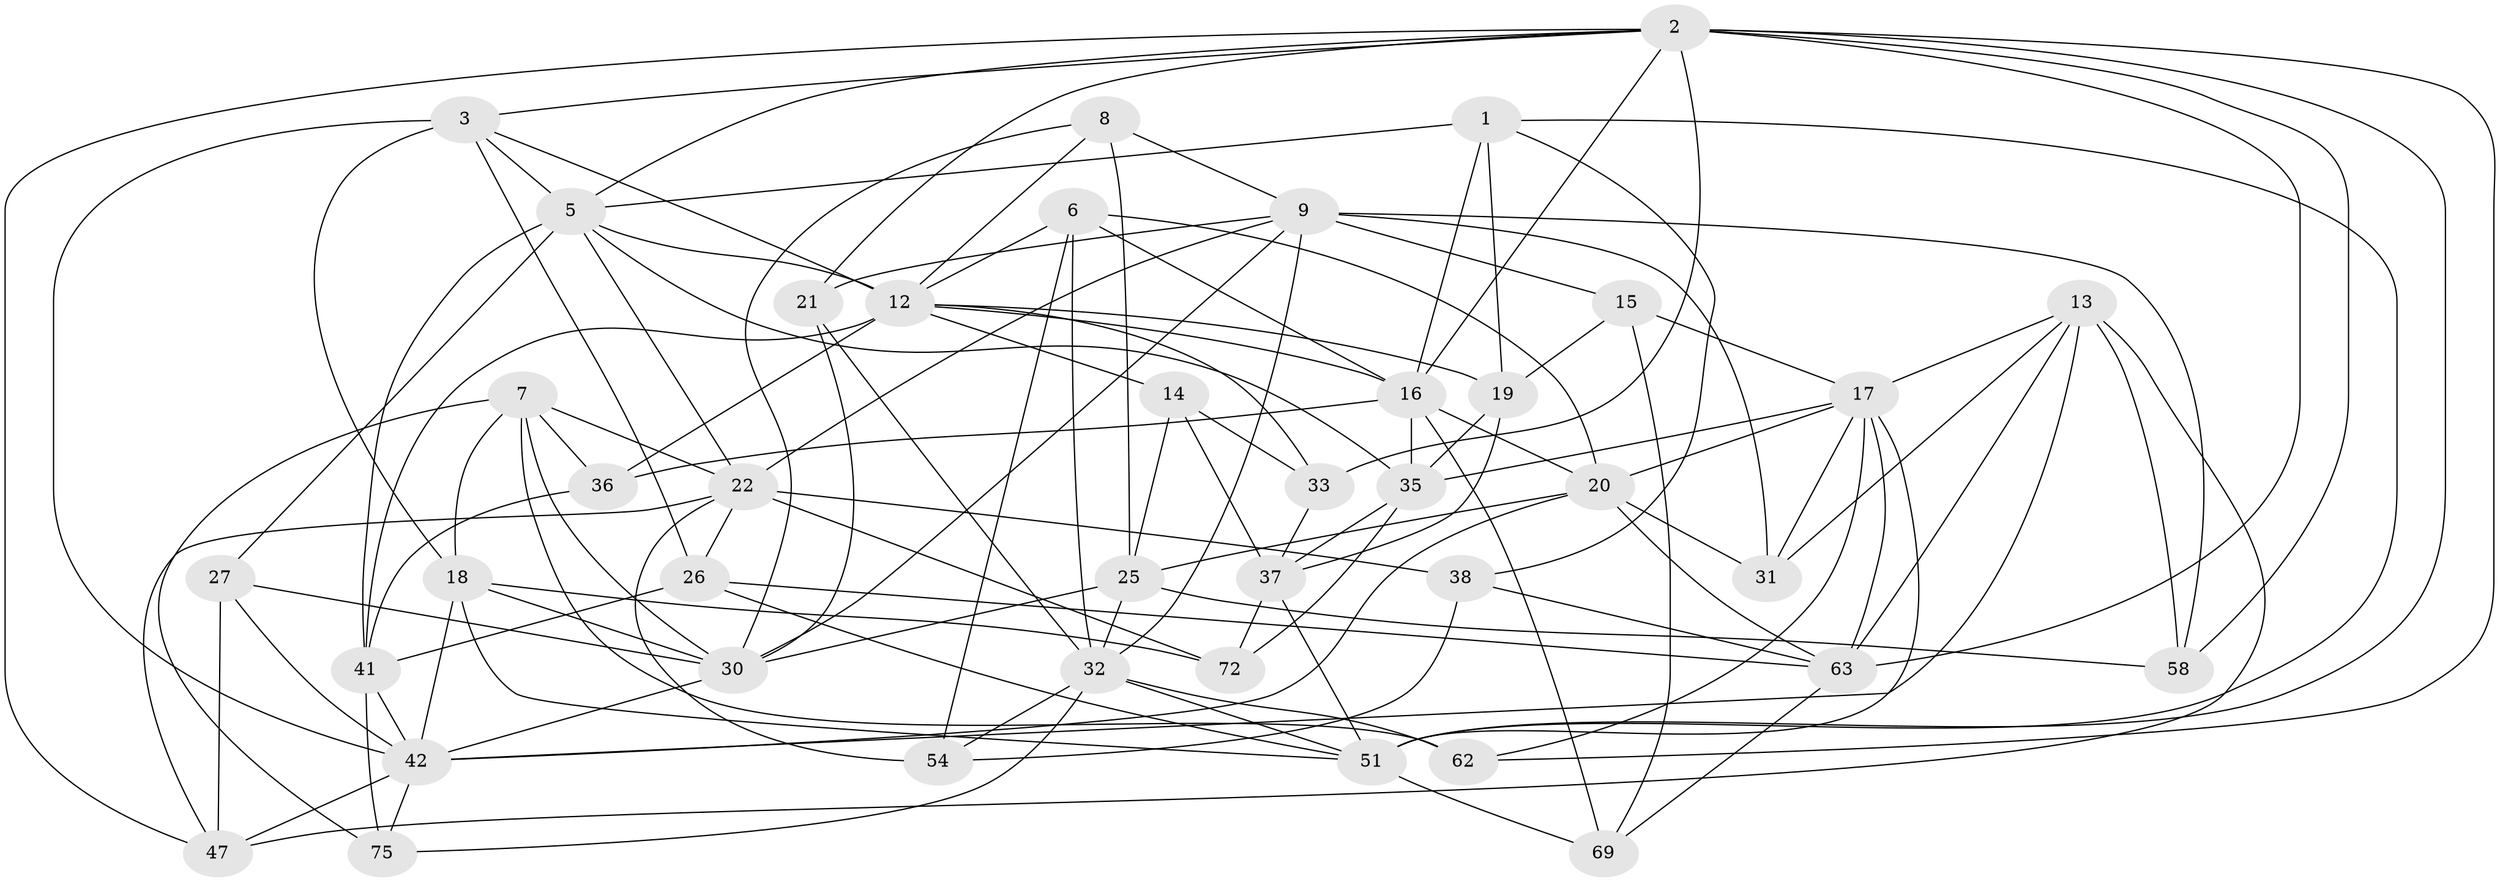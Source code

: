 // original degree distribution, {4: 1.0}
// Generated by graph-tools (version 1.1) at 2025/16/03/09/25 04:16:26]
// undirected, 41 vertices, 120 edges
graph export_dot {
graph [start="1"]
  node [color=gray90,style=filled];
  1 [super="+11"];
  2 [super="+70+23+24"];
  3 [super="+4"];
  5 [super="+48+43"];
  6 [super="+68"];
  7 [super="+80"];
  8;
  9 [super="+10"];
  12 [super="+40+77"];
  13 [super="+45"];
  14;
  15;
  16 [super="+66+76"];
  17 [super="+34"];
  18 [super="+53"];
  19 [super="+59"];
  20 [super="+28+55"];
  21;
  22 [super="+46+29"];
  25 [super="+57"];
  26 [super="+44"];
  27;
  30 [super="+39"];
  31;
  32 [super="+50+64"];
  33;
  35 [super="+61"];
  36;
  37 [super="+49"];
  38;
  41 [super="+56"];
  42 [super="+60+71+78"];
  47 [super="+83"];
  51 [super="+74+65"];
  54;
  58;
  62;
  63 [super="+73"];
  69;
  72;
  75;
  1 -- 5;
  1 -- 38;
  1 -- 19 [weight=2];
  1 -- 51;
  1 -- 16;
  2 -- 58;
  2 -- 3;
  2 -- 21;
  2 -- 16;
  2 -- 33;
  2 -- 51;
  2 -- 63;
  2 -- 5;
  2 -- 62;
  2 -- 47;
  3 -- 12;
  3 -- 42;
  3 -- 18;
  3 -- 26;
  3 -- 5;
  5 -- 27;
  5 -- 12;
  5 -- 35;
  5 -- 22;
  5 -- 41;
  6 -- 54;
  6 -- 16;
  6 -- 32;
  6 -- 12;
  6 -- 20 [weight=2];
  7 -- 30;
  7 -- 18;
  7 -- 62;
  7 -- 75;
  7 -- 36;
  7 -- 22;
  8 -- 25;
  8 -- 9;
  8 -- 12;
  8 -- 30;
  9 -- 15;
  9 -- 21;
  9 -- 30;
  9 -- 58;
  9 -- 31;
  9 -- 22;
  9 -- 32;
  12 -- 33;
  12 -- 41;
  12 -- 14;
  12 -- 19;
  12 -- 36;
  12 -- 16;
  13 -- 42;
  13 -- 58;
  13 -- 47;
  13 -- 17;
  13 -- 63;
  13 -- 31;
  14 -- 25;
  14 -- 33;
  14 -- 37;
  15 -- 19;
  15 -- 69;
  15 -- 17;
  16 -- 69;
  16 -- 20;
  16 -- 36;
  16 -- 35;
  17 -- 62;
  17 -- 63;
  17 -- 20;
  17 -- 51;
  17 -- 35;
  17 -- 31;
  18 -- 72;
  18 -- 51;
  18 -- 30;
  18 -- 42;
  19 -- 35;
  19 -- 37;
  20 -- 63;
  20 -- 42;
  20 -- 31;
  20 -- 25;
  21 -- 30;
  21 -- 32;
  22 -- 54;
  22 -- 47;
  22 -- 72;
  22 -- 38;
  22 -- 26;
  25 -- 32;
  25 -- 58;
  25 -- 30;
  26 -- 51;
  26 -- 41;
  26 -- 63 [weight=2];
  27 -- 47;
  27 -- 42;
  27 -- 30;
  30 -- 42;
  32 -- 62;
  32 -- 54;
  32 -- 75;
  32 -- 51;
  33 -- 37;
  35 -- 72;
  35 -- 37;
  36 -- 41;
  37 -- 72;
  37 -- 51;
  38 -- 54;
  38 -- 63;
  41 -- 75;
  41 -- 42;
  42 -- 75;
  42 -- 47 [weight=2];
  51 -- 69;
  63 -- 69;
}
